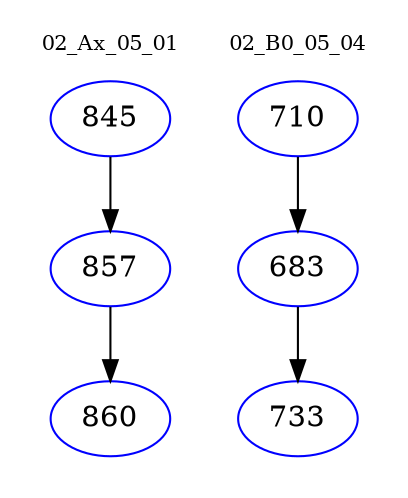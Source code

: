 digraph{
subgraph cluster_0 {
color = white
label = "02_Ax_05_01";
fontsize=10;
T0_845 [label="845", color="blue"]
T0_845 -> T0_857 [color="black"]
T0_857 [label="857", color="blue"]
T0_857 -> T0_860 [color="black"]
T0_860 [label="860", color="blue"]
}
subgraph cluster_1 {
color = white
label = "02_B0_05_04";
fontsize=10;
T1_710 [label="710", color="blue"]
T1_710 -> T1_683 [color="black"]
T1_683 [label="683", color="blue"]
T1_683 -> T1_733 [color="black"]
T1_733 [label="733", color="blue"]
}
}
